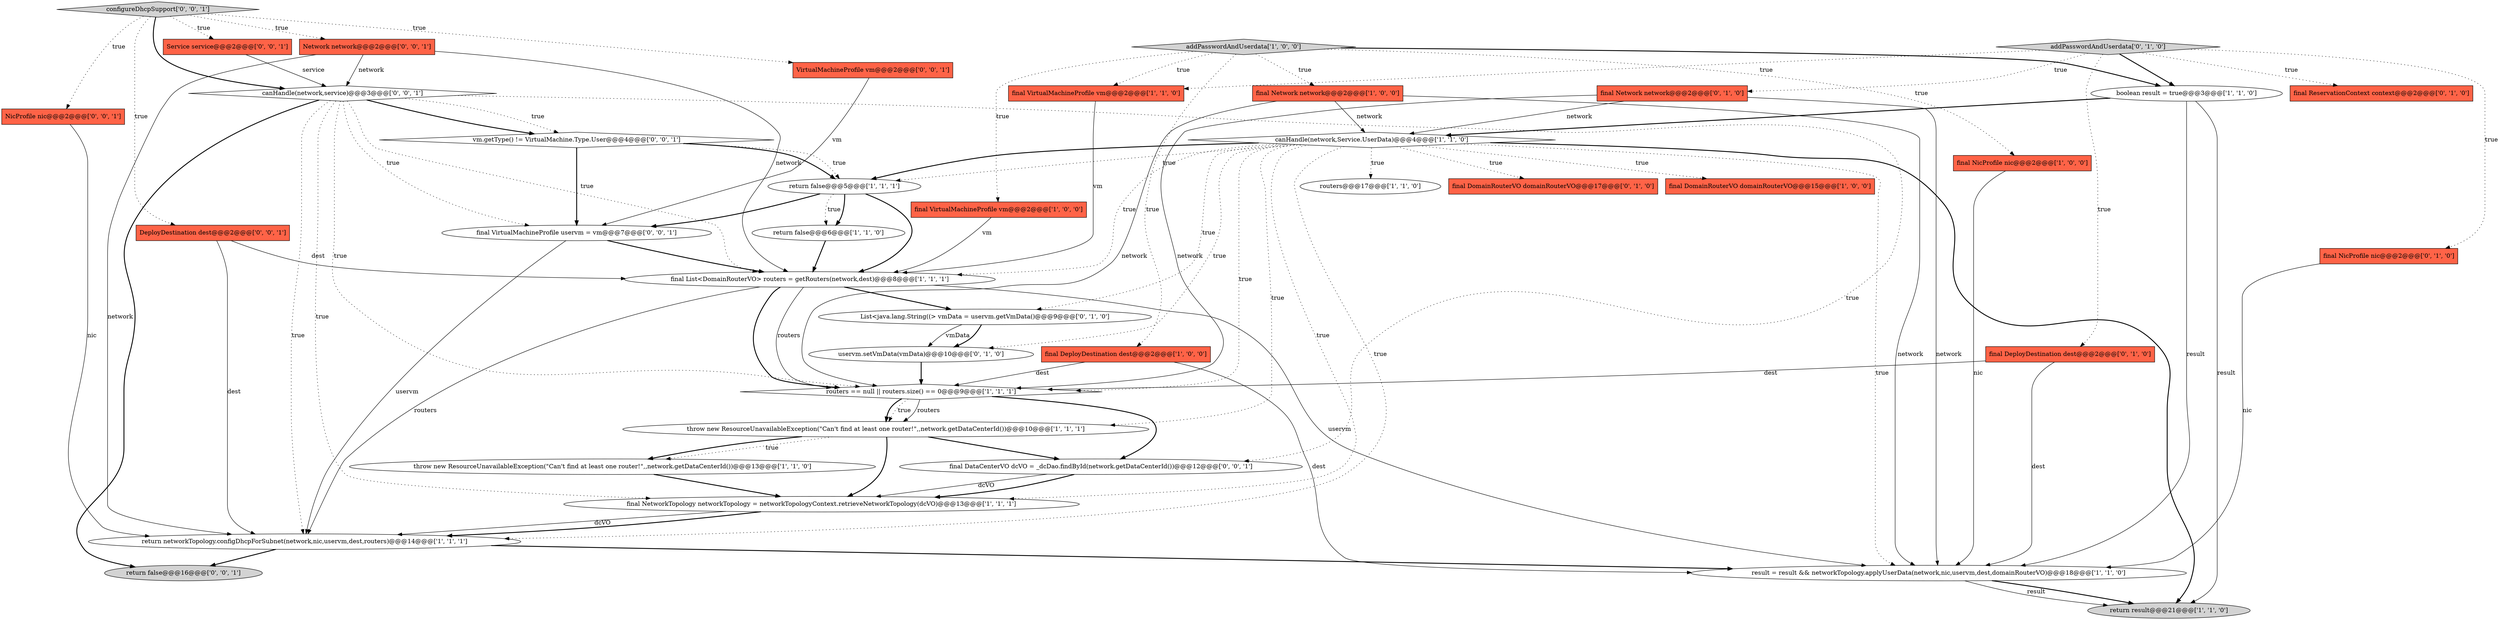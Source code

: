 digraph {
11 [style = filled, label = "return networkTopology.configDhcpForSubnet(network,nic,uservm,dest,routers)@@@14@@@['1', '1', '1']", fillcolor = white, shape = ellipse image = "AAA0AAABBB1BBB"];
7 [style = filled, label = "final DeployDestination dest@@@2@@@['1', '0', '0']", fillcolor = tomato, shape = box image = "AAA0AAABBB1BBB"];
13 [style = filled, label = "return result@@@21@@@['1', '1', '0']", fillcolor = lightgray, shape = ellipse image = "AAA0AAABBB1BBB"];
20 [style = filled, label = "addPasswordAndUserdata['0', '1', '0']", fillcolor = lightgray, shape = diamond image = "AAA0AAABBB2BBB"];
2 [style = filled, label = "throw new ResourceUnavailableException(\"Can't find at least one router!\",,network.getDataCenterId())@@@10@@@['1', '1', '1']", fillcolor = white, shape = ellipse image = "AAA0AAABBB1BBB"];
27 [style = filled, label = "uservm.setVmData(vmData)@@@10@@@['0', '1', '0']", fillcolor = white, shape = ellipse image = "AAA1AAABBB2BBB"];
37 [style = filled, label = "VirtualMachineProfile vm@@@2@@@['0', '0', '1']", fillcolor = tomato, shape = box image = "AAA0AAABBB3BBB"];
16 [style = filled, label = "routers@@@17@@@['1', '1', '0']", fillcolor = white, shape = ellipse image = "AAA0AAABBB1BBB"];
17 [style = filled, label = "routers == null || routers.size() == 0@@@9@@@['1', '1', '1']", fillcolor = white, shape = diamond image = "AAA0AAABBB1BBB"];
3 [style = filled, label = "final List<DomainRouterVO> routers = getRouters(network,dest)@@@8@@@['1', '1', '1']", fillcolor = white, shape = ellipse image = "AAA0AAABBB1BBB"];
24 [style = filled, label = "final DeployDestination dest@@@2@@@['0', '1', '0']", fillcolor = tomato, shape = box image = "AAA0AAABBB2BBB"];
23 [style = filled, label = "final ReservationContext context@@@2@@@['0', '1', '0']", fillcolor = tomato, shape = box image = "AAA0AAABBB2BBB"];
33 [style = filled, label = "final VirtualMachineProfile uservm = vm@@@7@@@['0', '0', '1']", fillcolor = white, shape = ellipse image = "AAA0AAABBB3BBB"];
35 [style = filled, label = "Network network@@@2@@@['0', '0', '1']", fillcolor = tomato, shape = box image = "AAA0AAABBB3BBB"];
25 [style = filled, label = "final NicProfile nic@@@2@@@['0', '1', '0']", fillcolor = tomato, shape = box image = "AAA0AAABBB2BBB"];
9 [style = filled, label = "return false@@@6@@@['1', '1', '0']", fillcolor = white, shape = ellipse image = "AAA0AAABBB1BBB"];
12 [style = filled, label = "final NicProfile nic@@@2@@@['1', '0', '0']", fillcolor = tomato, shape = box image = "AAA0AAABBB1BBB"];
15 [style = filled, label = "final VirtualMachineProfile vm@@@2@@@['1', '1', '0']", fillcolor = tomato, shape = box image = "AAA0AAABBB1BBB"];
18 [style = filled, label = "boolean result = true@@@3@@@['1', '1', '0']", fillcolor = white, shape = ellipse image = "AAA0AAABBB1BBB"];
10 [style = filled, label = "final VirtualMachineProfile vm@@@2@@@['1', '0', '0']", fillcolor = tomato, shape = box image = "AAA0AAABBB1BBB"];
6 [style = filled, label = "result = result && networkTopology.applyUserData(network,nic,uservm,dest,domainRouterVO)@@@18@@@['1', '1', '0']", fillcolor = white, shape = ellipse image = "AAA0AAABBB1BBB"];
34 [style = filled, label = "DeployDestination dest@@@2@@@['0', '0', '1']", fillcolor = tomato, shape = box image = "AAA0AAABBB3BBB"];
26 [style = filled, label = "final DomainRouterVO domainRouterVO@@@17@@@['0', '1', '0']", fillcolor = tomato, shape = box image = "AAA0AAABBB2BBB"];
8 [style = filled, label = "final NetworkTopology networkTopology = networkTopologyContext.retrieveNetworkTopology(dcVO)@@@13@@@['1', '1', '1']", fillcolor = white, shape = ellipse image = "AAA0AAABBB1BBB"];
29 [style = filled, label = "return false@@@16@@@['0', '0', '1']", fillcolor = lightgray, shape = ellipse image = "AAA0AAABBB3BBB"];
38 [style = filled, label = "configureDhcpSupport['0', '0', '1']", fillcolor = lightgray, shape = diamond image = "AAA0AAABBB3BBB"];
21 [style = filled, label = "List<java.lang.String((> vmData = uservm.getVmData()@@@9@@@['0', '1', '0']", fillcolor = white, shape = ellipse image = "AAA1AAABBB2BBB"];
36 [style = filled, label = "canHandle(network,service)@@@3@@@['0', '0', '1']", fillcolor = white, shape = diamond image = "AAA0AAABBB3BBB"];
14 [style = filled, label = "throw new ResourceUnavailableException(\"Can't find at least one router!\",,network.getDataCenterId())@@@13@@@['1', '1', '0']", fillcolor = white, shape = ellipse image = "AAA0AAABBB1BBB"];
30 [style = filled, label = "NicProfile nic@@@2@@@['0', '0', '1']", fillcolor = tomato, shape = box image = "AAA0AAABBB3BBB"];
32 [style = filled, label = "Service service@@@2@@@['0', '0', '1']", fillcolor = tomato, shape = box image = "AAA0AAABBB3BBB"];
4 [style = filled, label = "canHandle(network,Service.UserData)@@@4@@@['1', '1', '0']", fillcolor = white, shape = diamond image = "AAA0AAABBB1BBB"];
1 [style = filled, label = "final Network network@@@2@@@['1', '0', '0']", fillcolor = tomato, shape = box image = "AAA0AAABBB1BBB"];
0 [style = filled, label = "final DomainRouterVO domainRouterVO@@@15@@@['1', '0', '0']", fillcolor = tomato, shape = box image = "AAA0AAABBB1BBB"];
19 [style = filled, label = "addPasswordAndUserdata['1', '0', '0']", fillcolor = lightgray, shape = diamond image = "AAA0AAABBB1BBB"];
28 [style = filled, label = "final DataCenterVO dcVO = _dcDao.findById(network.getDataCenterId())@@@12@@@['0', '0', '1']", fillcolor = white, shape = ellipse image = "AAA0AAABBB3BBB"];
31 [style = filled, label = "vm.getType() != VirtualMachine.Type.User@@@4@@@['0', '0', '1']", fillcolor = white, shape = diamond image = "AAA0AAABBB3BBB"];
22 [style = filled, label = "final Network network@@@2@@@['0', '1', '0']", fillcolor = tomato, shape = box image = "AAA0AAABBB2BBB"];
5 [style = filled, label = "return false@@@5@@@['1', '1', '1']", fillcolor = white, shape = ellipse image = "AAA0AAABBB1BBB"];
17->2 [style = solid, label="routers"];
35->36 [style = solid, label="network"];
20->25 [style = dotted, label="true"];
11->29 [style = bold, label=""];
6->13 [style = solid, label="result"];
38->36 [style = bold, label=""];
34->11 [style = solid, label="dest"];
24->17 [style = solid, label="dest"];
36->11 [style = dotted, label="true"];
21->27 [style = solid, label="vmData"];
4->21 [style = dotted, label="true"];
18->6 [style = solid, label="result"];
4->26 [style = dotted, label="true"];
4->17 [style = dotted, label="true"];
4->0 [style = dotted, label="true"];
3->17 [style = bold, label=""];
32->36 [style = solid, label="service"];
7->6 [style = solid, label="dest"];
4->27 [style = dotted, label="true"];
14->8 [style = bold, label=""];
5->33 [style = bold, label=""];
4->5 [style = dotted, label="true"];
22->6 [style = solid, label="network"];
31->33 [style = bold, label=""];
33->11 [style = solid, label="uservm"];
1->4 [style = solid, label="network"];
17->2 [style = bold, label=""];
24->6 [style = solid, label="dest"];
1->6 [style = solid, label="network"];
30->11 [style = solid, label="nic"];
5->9 [style = dotted, label="true"];
36->31 [style = dotted, label="true"];
20->18 [style = bold, label=""];
18->13 [style = solid, label="result"];
28->8 [style = bold, label=""];
19->10 [style = dotted, label="true"];
11->6 [style = bold, label=""];
20->24 [style = dotted, label="true"];
2->14 [style = dotted, label="true"];
2->28 [style = bold, label=""];
22->17 [style = solid, label="network"];
27->17 [style = bold, label=""];
36->33 [style = dotted, label="true"];
31->5 [style = bold, label=""];
17->2 [style = dotted, label="true"];
12->6 [style = solid, label="nic"];
38->35 [style = dotted, label="true"];
10->3 [style = solid, label="vm"];
19->18 [style = bold, label=""];
3->11 [style = solid, label="routers"];
38->34 [style = dotted, label="true"];
4->3 [style = dotted, label="true"];
3->21 [style = bold, label=""];
4->11 [style = dotted, label="true"];
7->17 [style = solid, label="dest"];
38->30 [style = dotted, label="true"];
28->8 [style = solid, label="dcVO"];
2->8 [style = bold, label=""];
20->23 [style = dotted, label="true"];
19->12 [style = dotted, label="true"];
19->15 [style = dotted, label="true"];
34->3 [style = solid, label="dest"];
19->1 [style = dotted, label="true"];
4->13 [style = bold, label=""];
37->33 [style = solid, label="vm"];
5->3 [style = bold, label=""];
38->37 [style = dotted, label="true"];
3->6 [style = solid, label="uservm"];
36->28 [style = dotted, label="true"];
4->2 [style = dotted, label="true"];
15->3 [style = solid, label="vm"];
36->8 [style = dotted, label="true"];
36->3 [style = dotted, label="true"];
35->11 [style = solid, label="network"];
3->17 [style = solid, label="routers"];
4->16 [style = dotted, label="true"];
36->29 [style = bold, label=""];
8->11 [style = solid, label="dcVO"];
4->5 [style = bold, label=""];
9->3 [style = bold, label=""];
6->13 [style = bold, label=""];
38->32 [style = dotted, label="true"];
5->9 [style = bold, label=""];
19->7 [style = dotted, label="true"];
35->3 [style = solid, label="network"];
36->17 [style = dotted, label="true"];
25->6 [style = solid, label="nic"];
4->8 [style = dotted, label="true"];
22->4 [style = solid, label="network"];
20->15 [style = dotted, label="true"];
8->11 [style = bold, label=""];
36->31 [style = bold, label=""];
33->3 [style = bold, label=""];
20->22 [style = dotted, label="true"];
17->28 [style = bold, label=""];
1->17 [style = solid, label="network"];
21->27 [style = bold, label=""];
2->14 [style = bold, label=""];
4->6 [style = dotted, label="true"];
31->5 [style = dotted, label="true"];
18->4 [style = bold, label=""];
}

